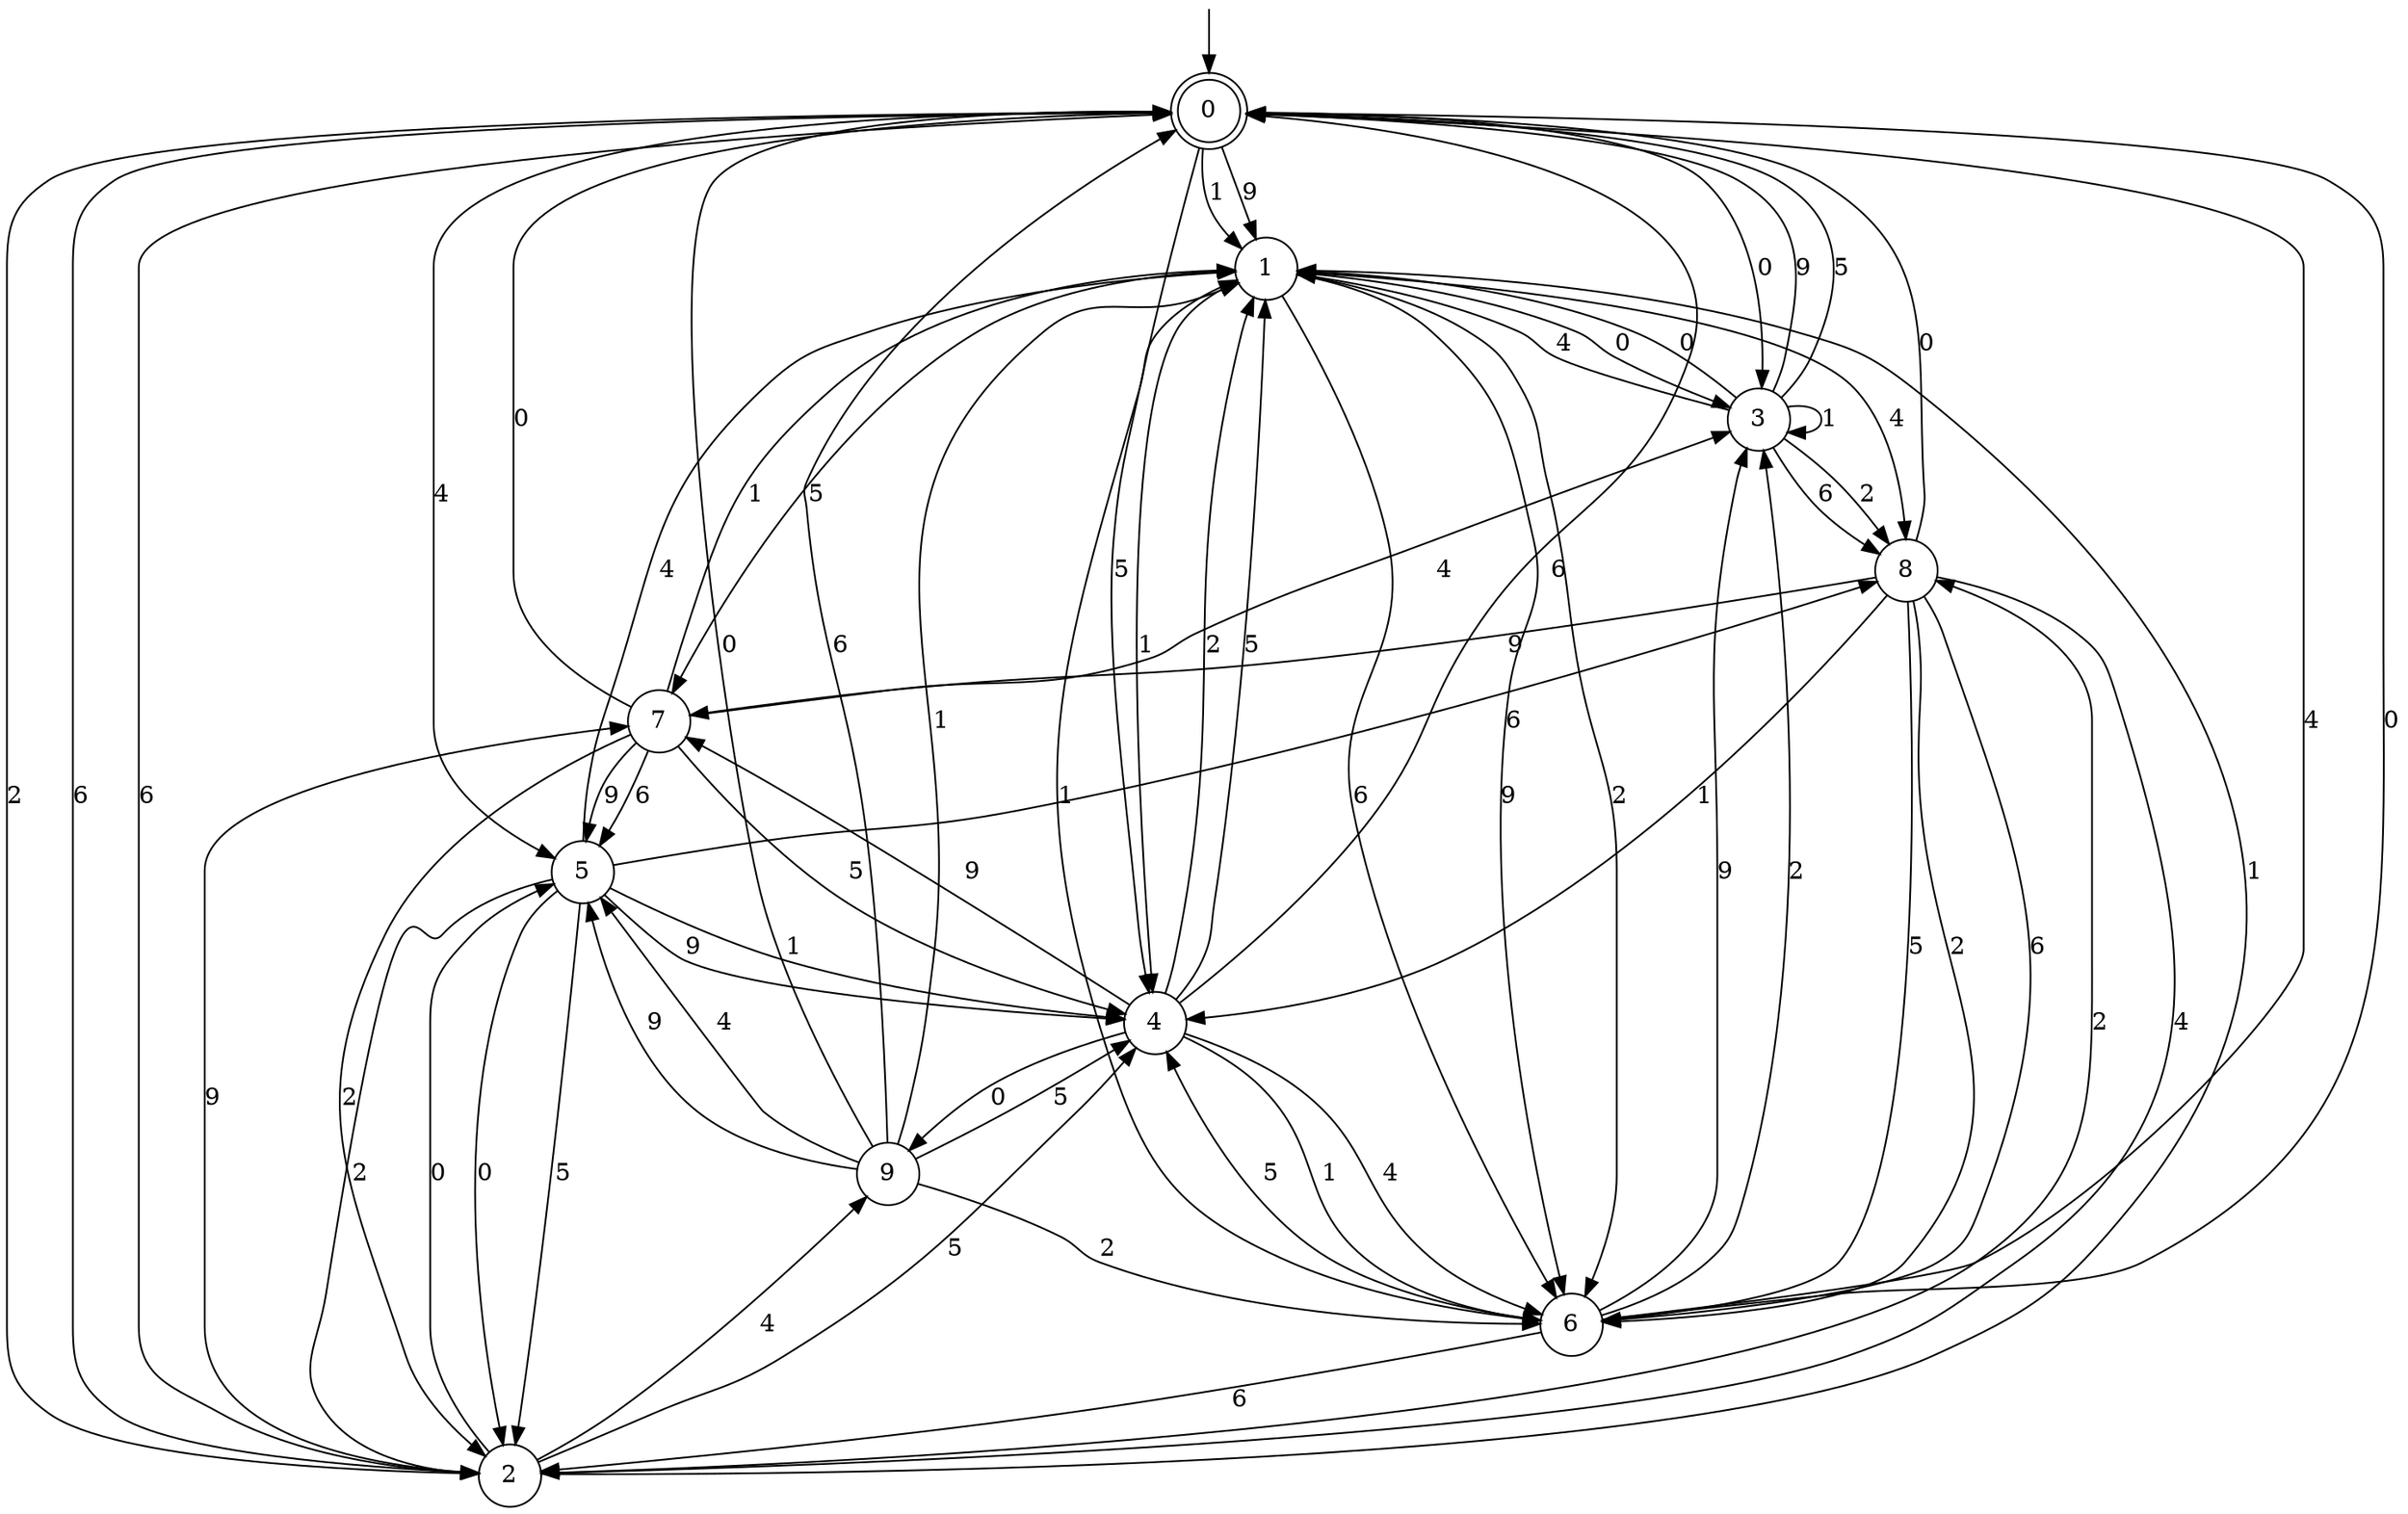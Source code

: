 digraph g {

	s0 [shape="doublecircle" label="0"];
	s1 [shape="circle" label="1"];
	s2 [shape="circle" label="2"];
	s3 [shape="circle" label="3"];
	s4 [shape="circle" label="4"];
	s5 [shape="circle" label="5"];
	s6 [shape="circle" label="6"];
	s7 [shape="circle" label="7"];
	s8 [shape="circle" label="8"];
	s9 [shape="circle" label="9"];
	s0 -> s1 [label="9"];
	s0 -> s2 [label="2"];
	s0 -> s3 [label="0"];
	s0 -> s1 [label="1"];
	s0 -> s2 [label="6"];
	s0 -> s4 [label="5"];
	s0 -> s5 [label="4"];
	s1 -> s6 [label="9"];
	s1 -> s6 [label="2"];
	s1 -> s3 [label="0"];
	s1 -> s4 [label="1"];
	s1 -> s6 [label="6"];
	s1 -> s7 [label="5"];
	s1 -> s8 [label="4"];
	s2 -> s7 [label="9"];
	s2 -> s8 [label="2"];
	s2 -> s5 [label="0"];
	s2 -> s1 [label="1"];
	s2 -> s0 [label="6"];
	s2 -> s4 [label="5"];
	s2 -> s9 [label="4"];
	s3 -> s0 [label="9"];
	s3 -> s8 [label="2"];
	s3 -> s1 [label="0"];
	s3 -> s3 [label="1"];
	s3 -> s8 [label="6"];
	s3 -> s0 [label="5"];
	s3 -> s1 [label="4"];
	s4 -> s7 [label="9"];
	s4 -> s1 [label="2"];
	s4 -> s9 [label="0"];
	s4 -> s6 [label="1"];
	s4 -> s0 [label="6"];
	s4 -> s1 [label="5"];
	s4 -> s6 [label="4"];
	s5 -> s4 [label="9"];
	s5 -> s2 [label="2"];
	s5 -> s2 [label="0"];
	s5 -> s4 [label="1"];
	s5 -> s8 [label="6"];
	s5 -> s2 [label="5"];
	s5 -> s1 [label="4"];
	s6 -> s3 [label="9"];
	s6 -> s3 [label="2"];
	s6 -> s0 [label="0"];
	s6 -> s1 [label="1"];
	s6 -> s2 [label="6"];
	s6 -> s4 [label="5"];
	s6 -> s0 [label="4"];
	s7 -> s5 [label="9"];
	s7 -> s2 [label="2"];
	s7 -> s0 [label="0"];
	s7 -> s1 [label="1"];
	s7 -> s5 [label="6"];
	s7 -> s4 [label="5"];
	s7 -> s3 [label="4"];
	s8 -> s7 [label="9"];
	s8 -> s6 [label="2"];
	s8 -> s0 [label="0"];
	s8 -> s4 [label="1"];
	s8 -> s6 [label="6"];
	s8 -> s6 [label="5"];
	s8 -> s2 [label="4"];
	s9 -> s5 [label="9"];
	s9 -> s6 [label="2"];
	s9 -> s0 [label="0"];
	s9 -> s1 [label="1"];
	s9 -> s0 [label="6"];
	s9 -> s4 [label="5"];
	s9 -> s5 [label="4"];

__start0 [label="" shape="none" width="0" height="0"];
__start0 -> s0;

}
